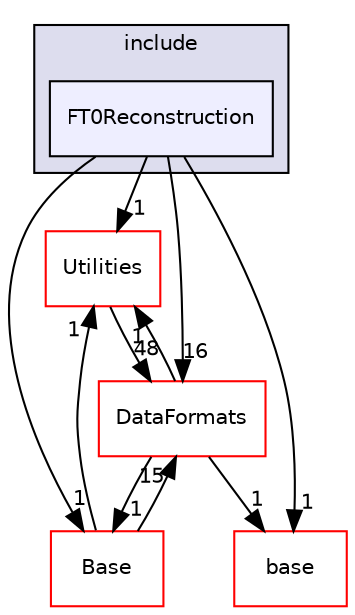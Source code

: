 digraph "/home/travis/build/AliceO2Group/AliceO2/Detectors/FIT/FT0/reconstruction/include/FT0Reconstruction" {
  bgcolor=transparent;
  compound=true
  node [ fontsize="10", fontname="Helvetica"];
  edge [ labelfontsize="10", labelfontname="Helvetica"];
  subgraph clusterdir_ee46b747e1abe6c555594e61ae5c8c00 {
    graph [ bgcolor="#ddddee", pencolor="black", label="include" fontname="Helvetica", fontsize="10", URL="dir_ee46b747e1abe6c555594e61ae5c8c00.html"]
  dir_edb12ba46d434384498464753fd13f73 [shape=box, label="FT0Reconstruction", style="filled", fillcolor="#eeeeff", pencolor="black", URL="dir_edb12ba46d434384498464753fd13f73.html"];
  }
  dir_b05a5fa85f84bfc9013183c9d87f9a36 [shape=box label="Utilities" color="red" URL="dir_b05a5fa85f84bfc9013183c9d87f9a36.html"];
  dir_37c90836491b695b472bf98d1be8336b [shape=box label="Base" color="red" URL="dir_37c90836491b695b472bf98d1be8336b.html"];
  dir_63da1bf9cbb165deb85abc813a5acde9 [shape=box label="base" color="red" URL="dir_63da1bf9cbb165deb85abc813a5acde9.html"];
  dir_2171f7ec022c5423887b07c69b2f5b48 [shape=box label="DataFormats" color="red" URL="dir_2171f7ec022c5423887b07c69b2f5b48.html"];
  dir_edb12ba46d434384498464753fd13f73->dir_b05a5fa85f84bfc9013183c9d87f9a36 [headlabel="1", labeldistance=1.5 headhref="dir_000472_000601.html"];
  dir_edb12ba46d434384498464753fd13f73->dir_37c90836491b695b472bf98d1be8336b [headlabel="1", labeldistance=1.5 headhref="dir_000472_000275.html"];
  dir_edb12ba46d434384498464753fd13f73->dir_63da1bf9cbb165deb85abc813a5acde9 [headlabel="1", labeldistance=1.5 headhref="dir_000472_000345.html"];
  dir_edb12ba46d434384498464753fd13f73->dir_2171f7ec022c5423887b07c69b2f5b48 [headlabel="16", labeldistance=1.5 headhref="dir_000472_000080.html"];
  dir_b05a5fa85f84bfc9013183c9d87f9a36->dir_2171f7ec022c5423887b07c69b2f5b48 [headlabel="48", labeldistance=1.5 headhref="dir_000601_000080.html"];
  dir_37c90836491b695b472bf98d1be8336b->dir_b05a5fa85f84bfc9013183c9d87f9a36 [headlabel="1", labeldistance=1.5 headhref="dir_000275_000601.html"];
  dir_37c90836491b695b472bf98d1be8336b->dir_2171f7ec022c5423887b07c69b2f5b48 [headlabel="15", labeldistance=1.5 headhref="dir_000275_000080.html"];
  dir_2171f7ec022c5423887b07c69b2f5b48->dir_b05a5fa85f84bfc9013183c9d87f9a36 [headlabel="1", labeldistance=1.5 headhref="dir_000080_000601.html"];
  dir_2171f7ec022c5423887b07c69b2f5b48->dir_37c90836491b695b472bf98d1be8336b [headlabel="1", labeldistance=1.5 headhref="dir_000080_000275.html"];
  dir_2171f7ec022c5423887b07c69b2f5b48->dir_63da1bf9cbb165deb85abc813a5acde9 [headlabel="1", labeldistance=1.5 headhref="dir_000080_000345.html"];
}
